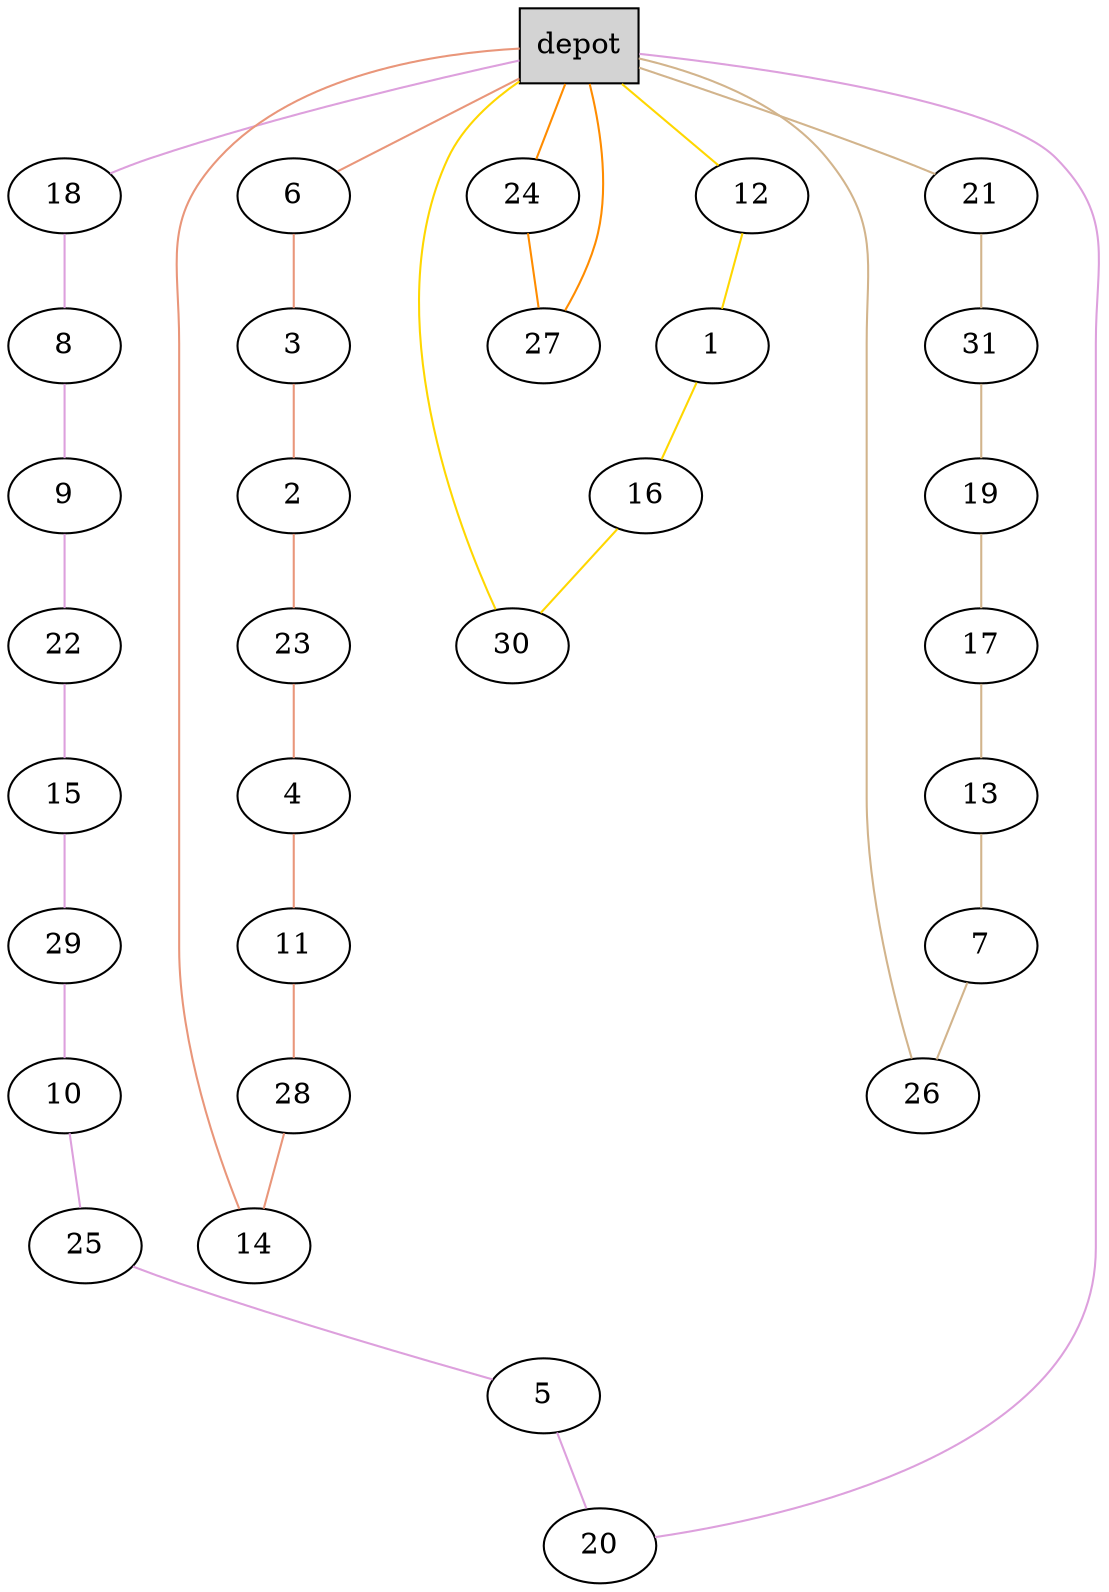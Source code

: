 graph G {
  0[shape = box, label = "depot", style = filled ];
  6[shape = ellipse];
  "0"--"6"[color = darksalmon];
  3[shape = ellipse];
  "6"--"3"[color = darksalmon];
  2[shape = ellipse];
  "3"--"2"[color = darksalmon];
  23[shape = ellipse];
  "2"--"23"[color = darksalmon];
  4[shape = ellipse];
  "23"--"4"[color = darksalmon];
  11[shape = ellipse];
  "4"--"11"[color = darksalmon];
  28[shape = ellipse];
  "11"--"28"[color = darksalmon];
  14[shape = ellipse];
  "28"--"14"[color = darksalmon];
  "14"--"0"[color = darksalmon];
  12[shape = ellipse];
  "0"--"12"[color = gold];
  1[shape = ellipse];
  "12"--"1"[color = gold];
  16[shape = ellipse];
  "1"--"16"[color = gold];
  30[shape = ellipse];
  "16"--"30"[color = gold];
  "30"--"0"[color = gold];
  18[shape = ellipse];
  "0"--"18"[color = plum];
  8[shape = ellipse];
  "18"--"8"[color = plum];
  9[shape = ellipse];
  "8"--"9"[color = plum];
  22[shape = ellipse];
  "9"--"22"[color = plum];
  15[shape = ellipse];
  "22"--"15"[color = plum];
  29[shape = ellipse];
  "15"--"29"[color = plum];
  10[shape = ellipse];
  "29"--"10"[color = plum];
  25[shape = ellipse];
  "10"--"25"[color = plum];
  5[shape = ellipse];
  "25"--"5"[color = plum];
  20[shape = ellipse];
  "5"--"20"[color = plum];
  "20"--"0"[color = plum];
  21[shape = ellipse];
  "0"--"21"[color = tan];
  31[shape = ellipse];
  "21"--"31"[color = tan];
  19[shape = ellipse];
  "31"--"19"[color = tan];
  17[shape = ellipse];
  "19"--"17"[color = tan];
  13[shape = ellipse];
  "17"--"13"[color = tan];
  7[shape = ellipse];
  "13"--"7"[color = tan];
  26[shape = ellipse];
  "7"--"26"[color = tan];
  "26"--"0"[color = tan];
  24[shape = ellipse];
  "0"--"24"[color = darkorange];
  27[shape = ellipse];
  "24"--"27"[color = darkorange];
  "27"--"0"[color = darkorange];
}

